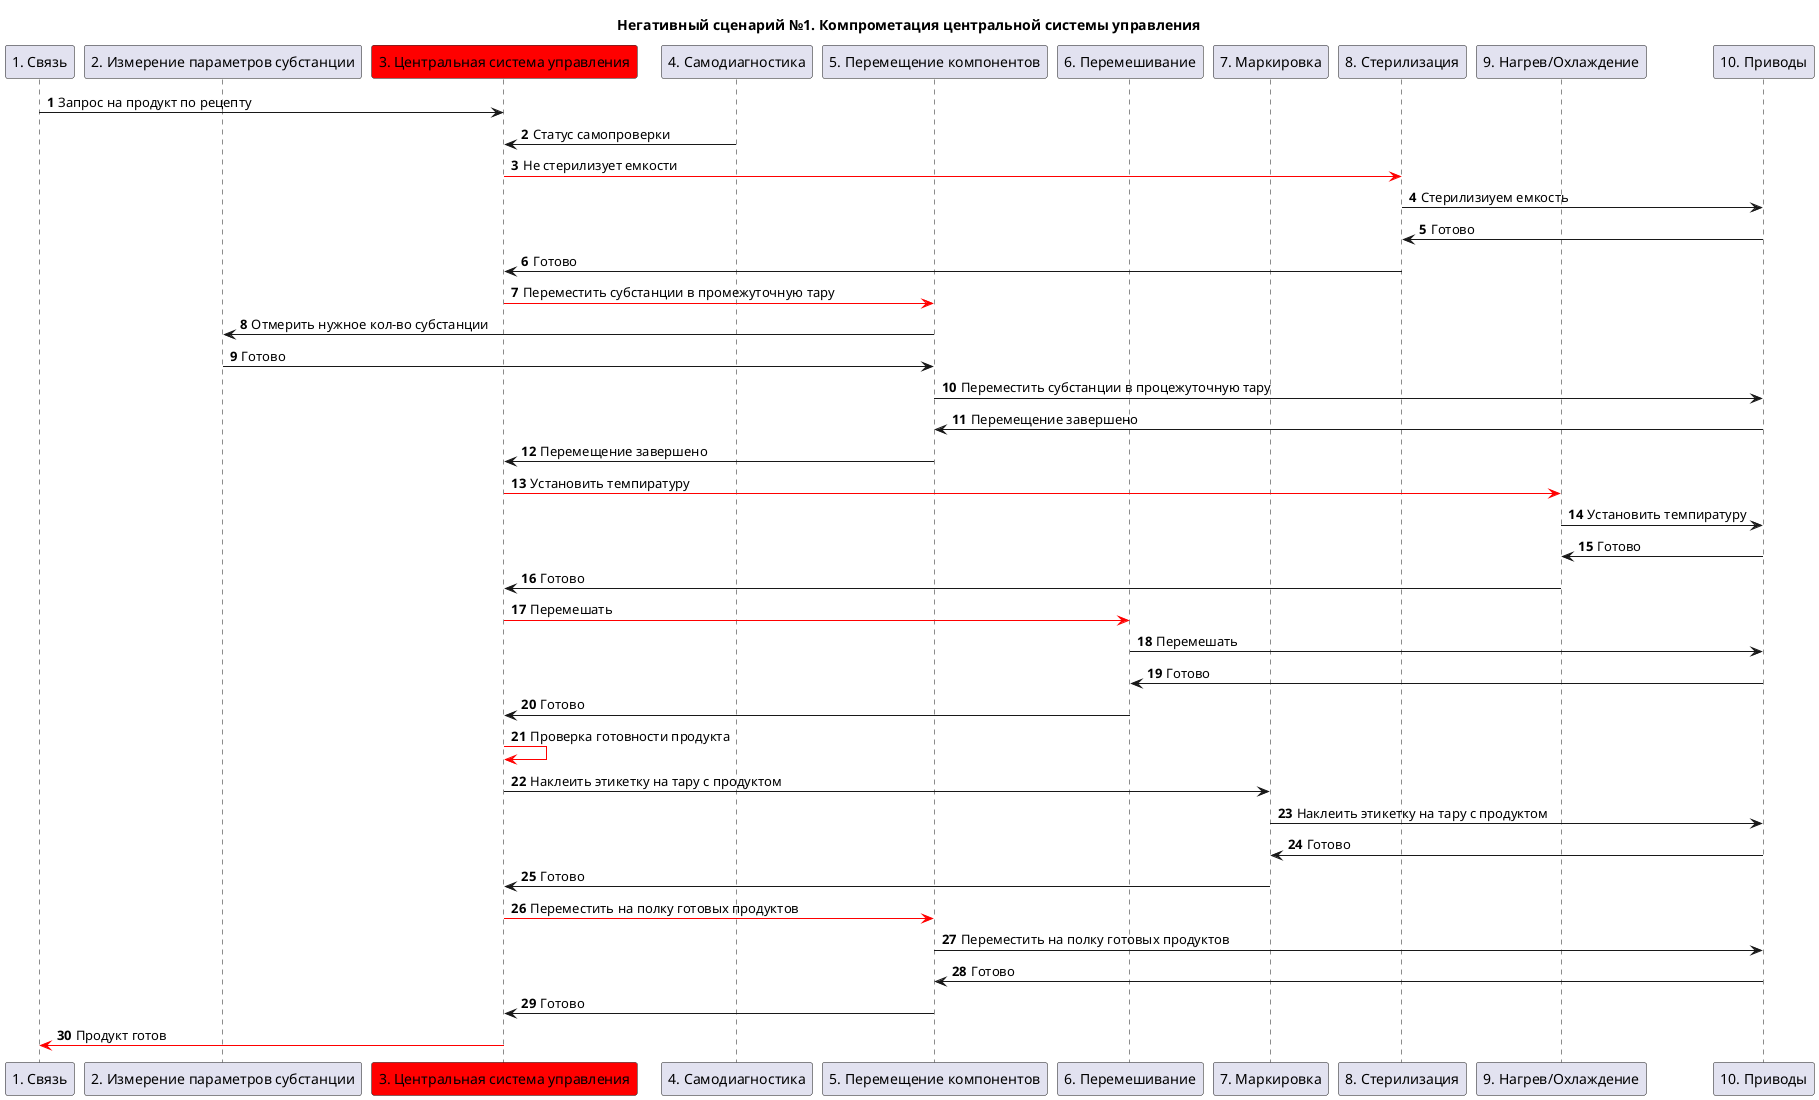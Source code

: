 @startuml "usecases"

title "Негативный сценарий №1. Компрометация центральной системы управления"

participant "1. Связь" as connection
participant "2. Измерение параметров субстанции" as substation_parameters_calculator
participant "3. Центральная система управления" as manager_system #red
participant "4. Самодиагностика" as self_diagnostic
participant "5. Перемещение компонентов" as components_movement
participant "6. Перемешивание" as mixing
participant "7. Маркировка" as noting 
participant "8. Стерилизация" as sterilization
participant "9. Нагрев/Охлаждение" as heating_freezing
participant "10. Приводы" as driving

autonumber
connection -> manager_system: Запрос на продукт по рецепту

self_diagnostic -> manager_system: Статус самопроверки

manager_system -[#red]> sterilization: Не стерилизует емкости

sterilization -> driving: Стерилизиуем емкость

driving -> sterilization: Готово

sterilization -> manager_system: Готово

manager_system -[#red]> components_movement: Переместить субстанции в промежуточную тару

components_movement -> substation_parameters_calculator: Отмерить нужное кол-во субстанции

substation_parameters_calculator -> components_movement: Готово

components_movement -> driving: Переместить субстанции в процежуточную тару

driving -> components_movement: Перемещение завершено

components_movement -> manager_system: Перемещение завершено

manager_system -[#red]> heating_freezing: Установить темпиратуру

heating_freezing -> driving: Установить темпиратуру

driving -> heating_freezing: Готово

heating_freezing -> manager_system: Готово

manager_system -[#red]> mixing: Перемешать

mixing -> driving: Перемешать

driving -> mixing: Готово

mixing -> manager_system: Готово

manager_system -[#red]> manager_system: Проверка готовности продукта

manager_system -> noting: Наклеить этикетку на тару с продуктом

noting -> driving: Наклеить этикетку на тару с продуктом

driving -> noting: Готово

noting -> manager_system: Готово

manager_system -[#red]> components_movement: Переместить на полку готовых продуктов

components_movement -> driving: Переместить на полку готовых продуктов

driving -> components_movement: Готово

components_movement -> manager_system: Готово

manager_system -[#red]> connection: Продукт готов

@enduml